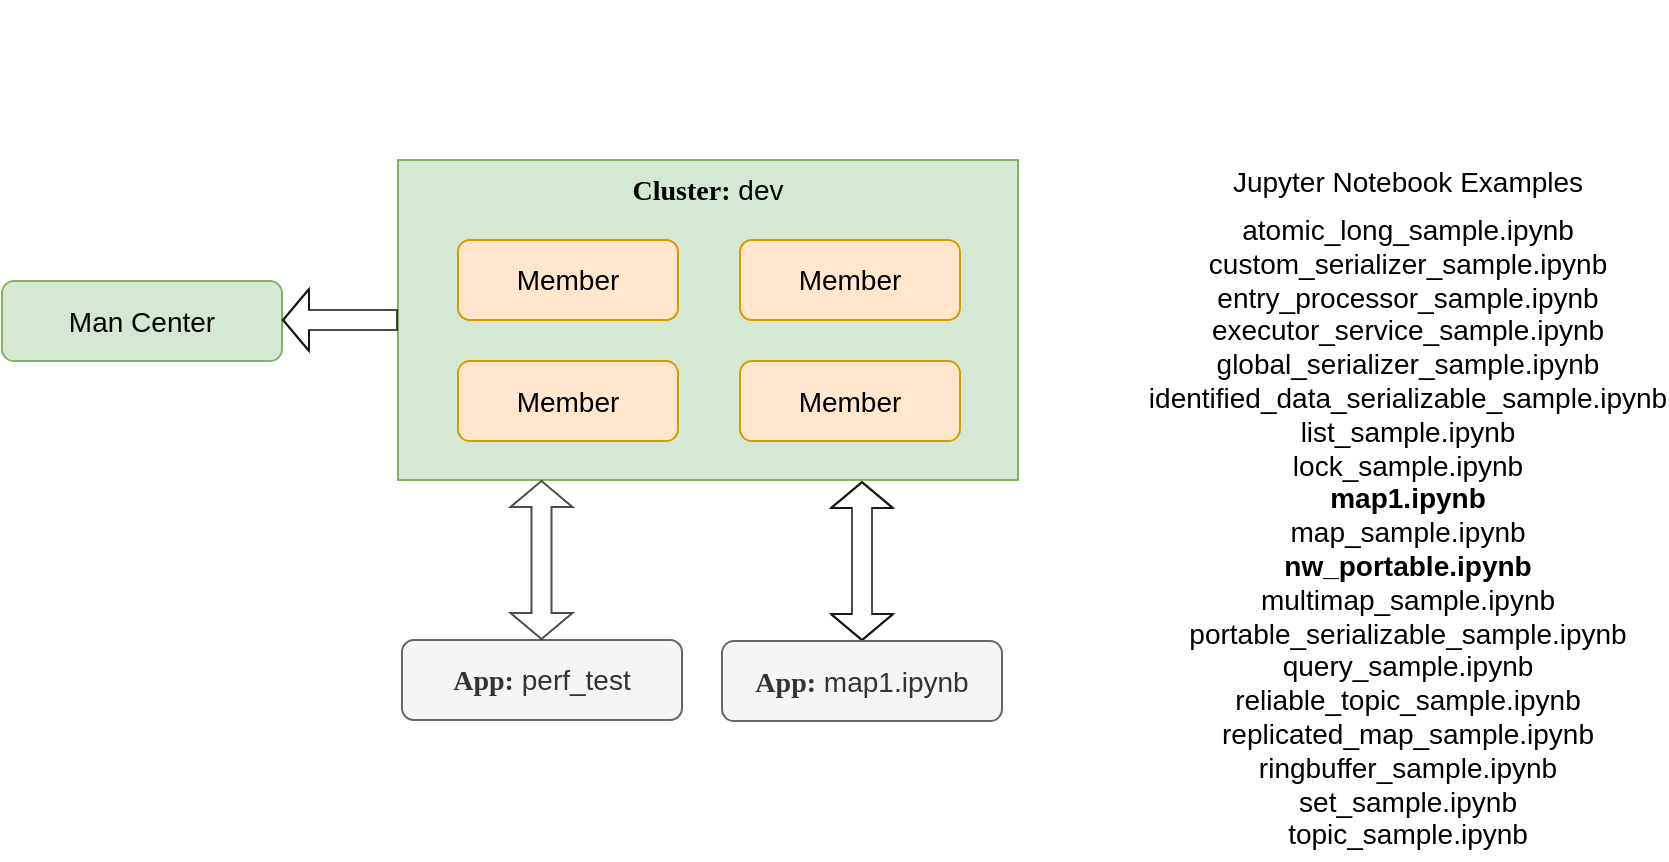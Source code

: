<mxfile version="20.3.0" type="device"><diagram id="xYwLR2UqlYT7eMp3bA7n" name="Notebooks"><mxGraphModel dx="982" dy="800" grid="1" gridSize="10" guides="1" tooltips="1" connect="1" arrows="1" fold="1" page="1" pageScale="1" pageWidth="1100" pageHeight="850" math="0" shadow="0"><root><mxCell id="0"/><mxCell id="1" parent="0"/><mxCell id="jrV6Bs1qph51l29dAwSj-27" value="" style="shape=image;verticalLabelPosition=bottom;labelBackgroundColor=default;verticalAlign=top;aspect=fixed;imageAspect=0;image=https://hazelcast.com/brand-assets/files/hazelcast-horz-flat-lg.png;" parent="1" vertex="1"><mxGeometry x="308" y="210.56" width="225.7" height="46.44" as="geometry"/></mxCell><mxCell id="jrV6Bs1qph51l29dAwSj-31" value="Man Center" style="rounded=1;whiteSpace=wrap;html=1;fontFamily=Helvetica;strokeWidth=1;fillColor=#d5e8d4;strokeColor=#82b366;perimeterSpacing=0;fontSize=14;" parent="1" vertex="1"><mxGeometry x="60" y="320.56" width="140" height="40" as="geometry"/></mxCell><mxCell id="jrV6Bs1qph51l29dAwSj-43" style="edgeStyle=orthogonalEdgeStyle;shape=flexArrow;rounded=0;jumpStyle=arc;orthogonalLoop=1;jettySize=auto;html=1;exitX=0.5;exitY=0;exitDx=0;exitDy=0;fontFamily=Helvetica;startArrow=block;startFill=0;startSize=4;endSize=4;sourcePerimeterSpacing=0;targetPerimeterSpacing=4;strokeWidth=1;opacity=70;fontSize=14;width=10;" parent="1" source="jrV6Bs1qph51l29dAwSj-32" edge="1"><mxGeometry relative="1" as="geometry"><mxPoint x="490" y="420.56" as="targetPoint"/></mxGeometry></mxCell><mxCell id="jrV6Bs1qph51l29dAwSj-32" value="&lt;font face=&quot;Comic Sans MS&quot; style=&quot;font-size: 14px;&quot;&gt;&lt;b style=&quot;font-size: 14px;&quot;&gt;App:&lt;/b&gt;&lt;/font&gt;&amp;nbsp;map1.ipynb" style="rounded=1;whiteSpace=wrap;html=1;fontFamily=Helvetica;strokeWidth=1;fillColor=#f5f5f5;fontColor=#333333;strokeColor=#666666;fontSize=14;" parent="1" vertex="1"><mxGeometry x="420" y="500.56" width="140" height="40" as="geometry"/></mxCell><mxCell id="jrV6Bs1qph51l29dAwSj-22" value="&lt;font face=&quot;Comic Sans MS&quot; style=&quot;font-size: 14px;&quot;&gt;&lt;b style=&quot;font-size: 14px;&quot;&gt;Cluster:&lt;/b&gt;&lt;/font&gt; dev" style="rounded=0;whiteSpace=wrap;html=1;align=center;verticalAlign=top;fillColor=#d5e8d4;strokeColor=#82b366;fontSize=14;" parent="1" vertex="1"><mxGeometry x="258" y="260" width="310" height="160" as="geometry"/></mxCell><mxCell id="jrV6Bs1qph51l29dAwSj-23" value="Member" style="rounded=1;whiteSpace=wrap;html=1;fontFamily=Helvetica;fillColor=#ffe6cc;strokeColor=#d79b00;fontSize=14;" parent="1" vertex="1"><mxGeometry x="288" y="300" width="110" height="40" as="geometry"/></mxCell><mxCell id="jrV6Bs1qph51l29dAwSj-24" value="Member" style="rounded=1;whiteSpace=wrap;html=1;fontFamily=Helvetica;fillColor=#ffe6cc;strokeColor=#d79b00;fontSize=14;" parent="1" vertex="1"><mxGeometry x="429" y="300" width="110" height="40" as="geometry"/></mxCell><mxCell id="ShmzrQRDOn0dSUkSdjKt-1" value="Member" style="rounded=1;whiteSpace=wrap;html=1;fontFamily=Helvetica;fillColor=#ffe6cc;strokeColor=#d79b00;fontSize=14;" parent="1" vertex="1"><mxGeometry x="288" y="360.56" width="110" height="40" as="geometry"/></mxCell><mxCell id="ShmzrQRDOn0dSUkSdjKt-2" value="Member" style="rounded=1;whiteSpace=wrap;html=1;fontFamily=Helvetica;fillColor=#ffe6cc;strokeColor=#d79b00;fontSize=14;" parent="1" vertex="1"><mxGeometry x="429" y="360.56" width="110" height="40" as="geometry"/></mxCell><mxCell id="ShmzrQRDOn0dSUkSdjKt-5" value="atomic_long_sample.ipynb&lt;br style=&quot;font-size: 14px;&quot;&gt;custom_serializer_sample.ipynb&lt;br style=&quot;font-size: 14px;&quot;&gt;entry_processor_sample.ipynb&lt;br style=&quot;font-size: 14px;&quot;&gt;executor_service_sample.ipynb&lt;br style=&quot;font-size: 14px;&quot;&gt;global_serializer_sample.ipynb&lt;br style=&quot;font-size: 14px;&quot;&gt;identified_data_serializable_sample.ipynb&lt;br style=&quot;font-size: 14px;&quot;&gt;list_sample.ipynb&lt;br style=&quot;font-size: 14px;&quot;&gt;lock_sample.ipynb&lt;br style=&quot;font-size: 14px;&quot;&gt;&lt;b style=&quot;font-size: 14px;&quot;&gt;map1.ipynb&lt;br style=&quot;font-size: 14px;&quot;&gt;&lt;/b&gt;map_sample.ipynb&lt;br style=&quot;font-size: 14px;&quot;&gt;&lt;b style=&quot;font-size: 14px;&quot;&gt;nw_portable.ipynb&lt;br style=&quot;font-size: 14px;&quot;&gt;&lt;/b&gt;multimap_sample.ipynb&lt;br style=&quot;font-size: 14px;&quot;&gt;portable_serializable_sample.ipynb&lt;br style=&quot;font-size: 14px;&quot;&gt;query_sample.ipynb&lt;br style=&quot;font-size: 14px;&quot;&gt;reliable_topic_sample.ipynb&lt;br style=&quot;font-size: 14px;&quot;&gt;replicated_map_sample.ipynb&lt;br style=&quot;font-size: 14px;&quot;&gt;ringbuffer_sample.ipynb&lt;br style=&quot;font-size: 14px;&quot;&gt;set_sample.ipynb&lt;br style=&quot;font-size: 14px;&quot;&gt;topic_sample.ipynb" style="text;whiteSpace=wrap;html=1;align=center;fontSize=14;" parent="1" vertex="1"><mxGeometry x="643" y="280" width="240" height="330" as="geometry"/></mxCell><mxCell id="ShmzrQRDOn0dSUkSdjKt-6" value="Jupyter Notebook Examples" style="text;html=1;strokeColor=none;fillColor=none;align=center;verticalAlign=middle;whiteSpace=wrap;rounded=0;fontSize=14;" parent="1" vertex="1"><mxGeometry x="668" y="256" width="190" height="30" as="geometry"/></mxCell><mxCell id="ShmzrQRDOn0dSUkSdjKt-11" value="" style="shape=image;verticalLabelPosition=bottom;labelBackgroundColor=default;verticalAlign=top;aspect=fixed;imageAspect=0;image=https://1.bp.blogspot.com/-zEt0bbP0t8Q/X3l4msyi0_I/AAAAAAAFXBI/tA-dGHRfKRkO8cDSiZdwCHrtzlyzC9bVQCLcBGAsYHQ/s1100/lab_logo_tng.png;" parent="1" vertex="1"><mxGeometry x="685.88" y="180" width="154.24" height="70" as="geometry"/></mxCell><mxCell id="ShmzrQRDOn0dSUkSdjKt-12" value="" style="shape=image;verticalLabelPosition=bottom;labelBackgroundColor=default;verticalAlign=top;aspect=fixed;imageAspect=0;image=https://cdn.worldvectorlogo.com/logos/python-6.svg;" parent="1" vertex="1"><mxGeometry x="422.47" y="550" width="135.06" height="40" as="geometry"/></mxCell><mxCell id="3byq9FTUlhxOvJCflfPA-1" value="&lt;font face=&quot;Comic Sans MS&quot; style=&quot;font-size: 14px;&quot;&gt;&lt;b style=&quot;font-size: 14px;&quot;&gt;App:&lt;/b&gt;&lt;/font&gt;&amp;nbsp;perf_test" style="rounded=1;whiteSpace=wrap;html=1;fontFamily=Helvetica;strokeWidth=1;fillColor=#f5f5f5;fontColor=#333333;strokeColor=#666666;fontSize=14;" vertex="1" parent="1"><mxGeometry x="260" y="500" width="140" height="40" as="geometry"/></mxCell><mxCell id="3byq9FTUlhxOvJCflfPA-2" style="edgeStyle=orthogonalEdgeStyle;shape=flexArrow;rounded=0;jumpStyle=arc;orthogonalLoop=1;jettySize=auto;html=1;exitX=0;exitY=0.5;exitDx=0;exitDy=0;fontFamily=Helvetica;startArrow=none;startFill=0;startSize=2;endSize=4;sourcePerimeterSpacing=0;targetPerimeterSpacing=4;strokeWidth=1;opacity=70;fontSize=14;" edge="1" parent="1" source="jrV6Bs1qph51l29dAwSj-22"><mxGeometry relative="1" as="geometry"><mxPoint x="200" y="340" as="targetPoint"/><mxPoint x="340" y="429.56" as="sourcePoint"/></mxGeometry></mxCell><mxCell id="3byq9FTUlhxOvJCflfPA-3" style="edgeStyle=orthogonalEdgeStyle;shape=flexArrow;rounded=0;jumpStyle=arc;orthogonalLoop=1;jettySize=auto;html=1;exitX=0.5;exitY=0;exitDx=0;exitDy=0;fontFamily=Helvetica;startArrow=block;startFill=0;startSize=4;endSize=4;sourcePerimeterSpacing=0;targetPerimeterSpacing=4;strokeWidth=1;opacity=70;fontSize=14;width=10;" edge="1" parent="1"><mxGeometry relative="1" as="geometry"><mxPoint x="329.75" y="420.0" as="targetPoint"/><mxPoint x="329.75" y="500.0" as="sourcePoint"/></mxGeometry></mxCell></root></mxGraphModel></diagram></mxfile>